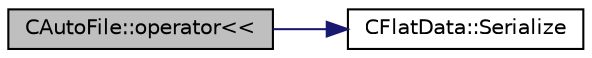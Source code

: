 digraph "CAutoFile::operator&lt;&lt;"
{
  edge [fontname="Helvetica",fontsize="10",labelfontname="Helvetica",labelfontsize="10"];
  node [fontname="Helvetica",fontsize="10",shape=record];
  rankdir="LR";
  Node27 [label="CAutoFile::operator\<\<",height=0.2,width=0.4,color="black", fillcolor="grey75", style="filled", fontcolor="black"];
  Node27 -> Node28 [color="midnightblue",fontsize="10",style="solid",fontname="Helvetica"];
  Node28 [label="CFlatData::Serialize",height=0.2,width=0.4,color="black", fillcolor="white", style="filled",URL="$class_c_flat_data.html#a97449211175d7fbbb88830cbba808132"];
}
